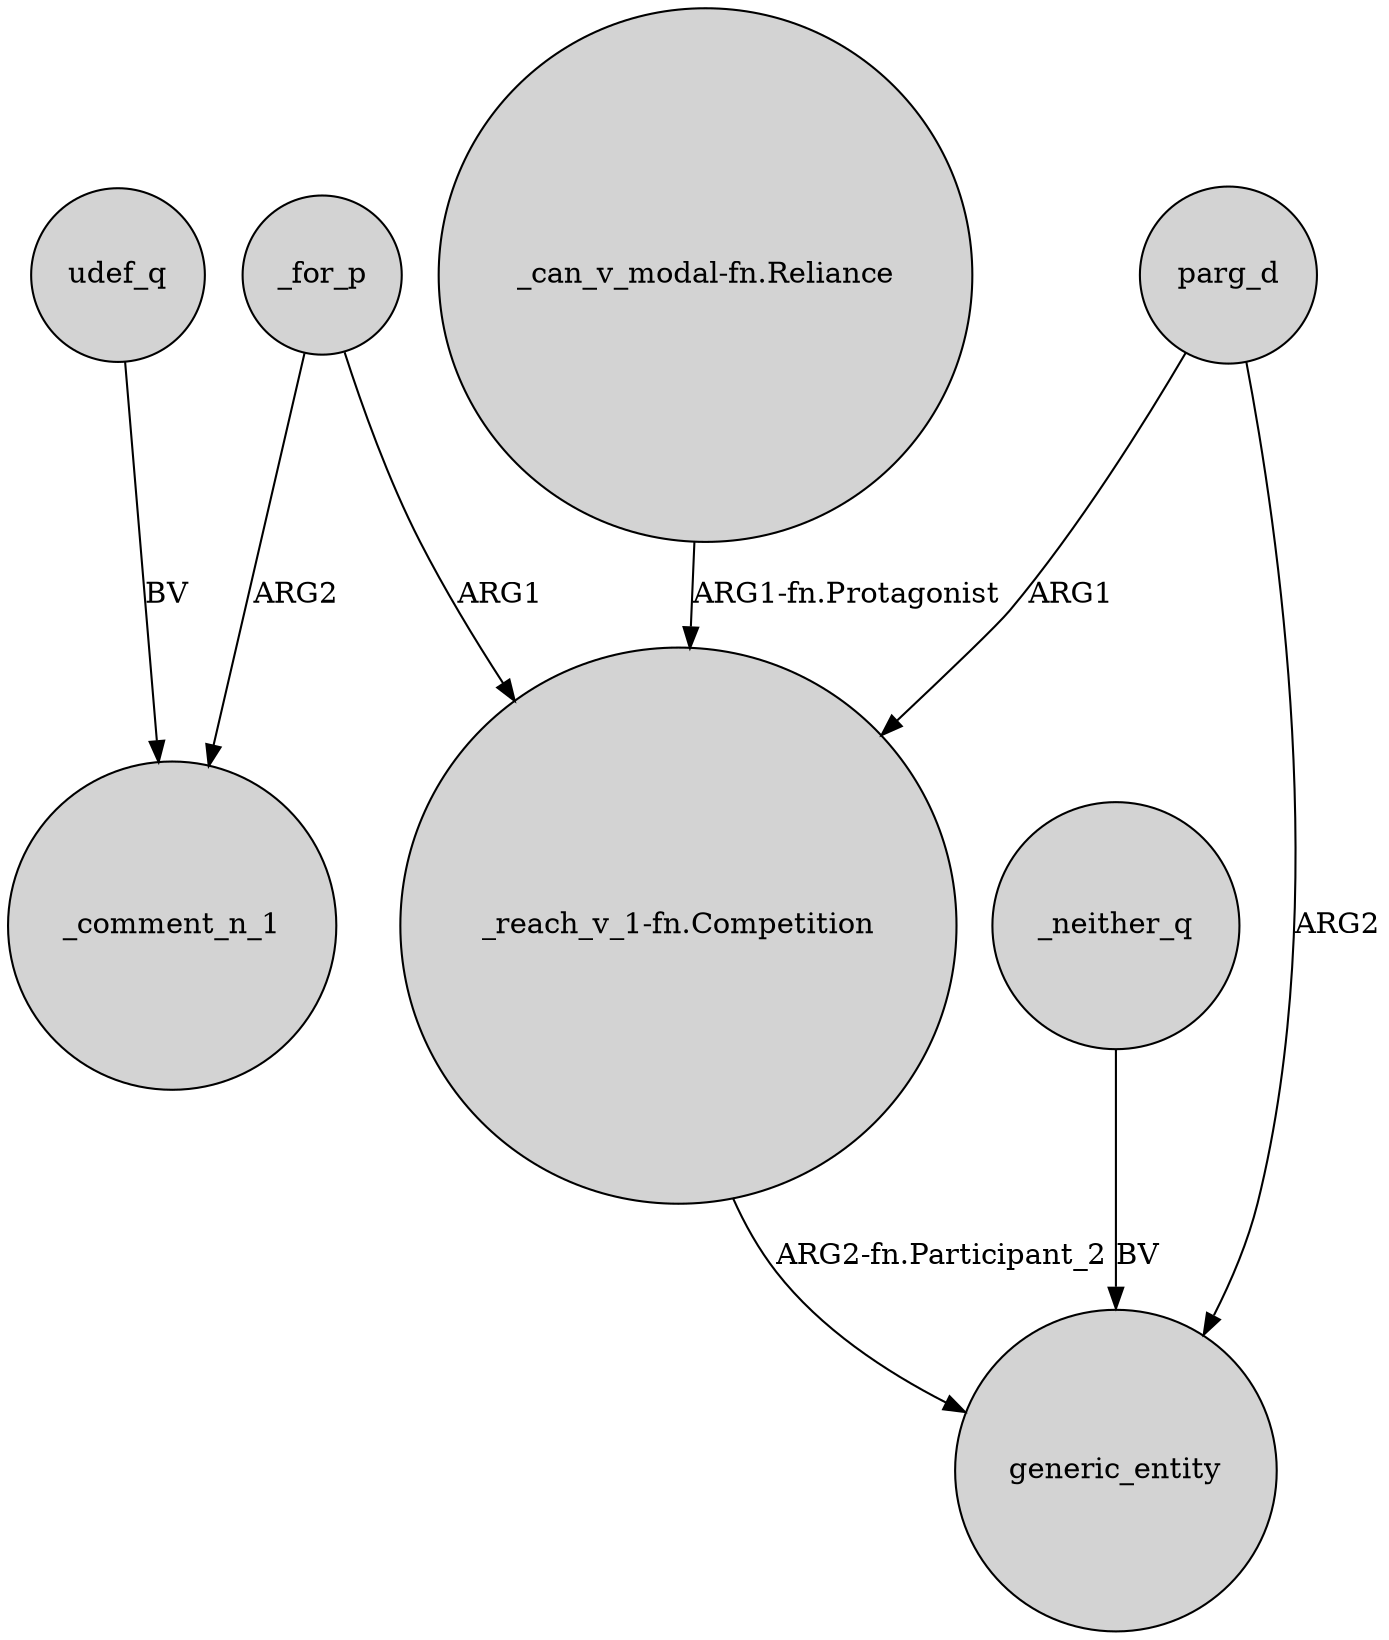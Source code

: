 digraph {
	node [shape=circle style=filled]
	udef_q -> _comment_n_1 [label=BV]
	"_can_v_modal-fn.Reliance" -> "_reach_v_1-fn.Competition" [label="ARG1-fn.Protagonist"]
	"_reach_v_1-fn.Competition" -> generic_entity [label="ARG2-fn.Participant_2"]
	_neither_q -> generic_entity [label=BV]
	_for_p -> "_reach_v_1-fn.Competition" [label=ARG1]
	parg_d -> "_reach_v_1-fn.Competition" [label=ARG1]
	_for_p -> _comment_n_1 [label=ARG2]
	parg_d -> generic_entity [label=ARG2]
}
